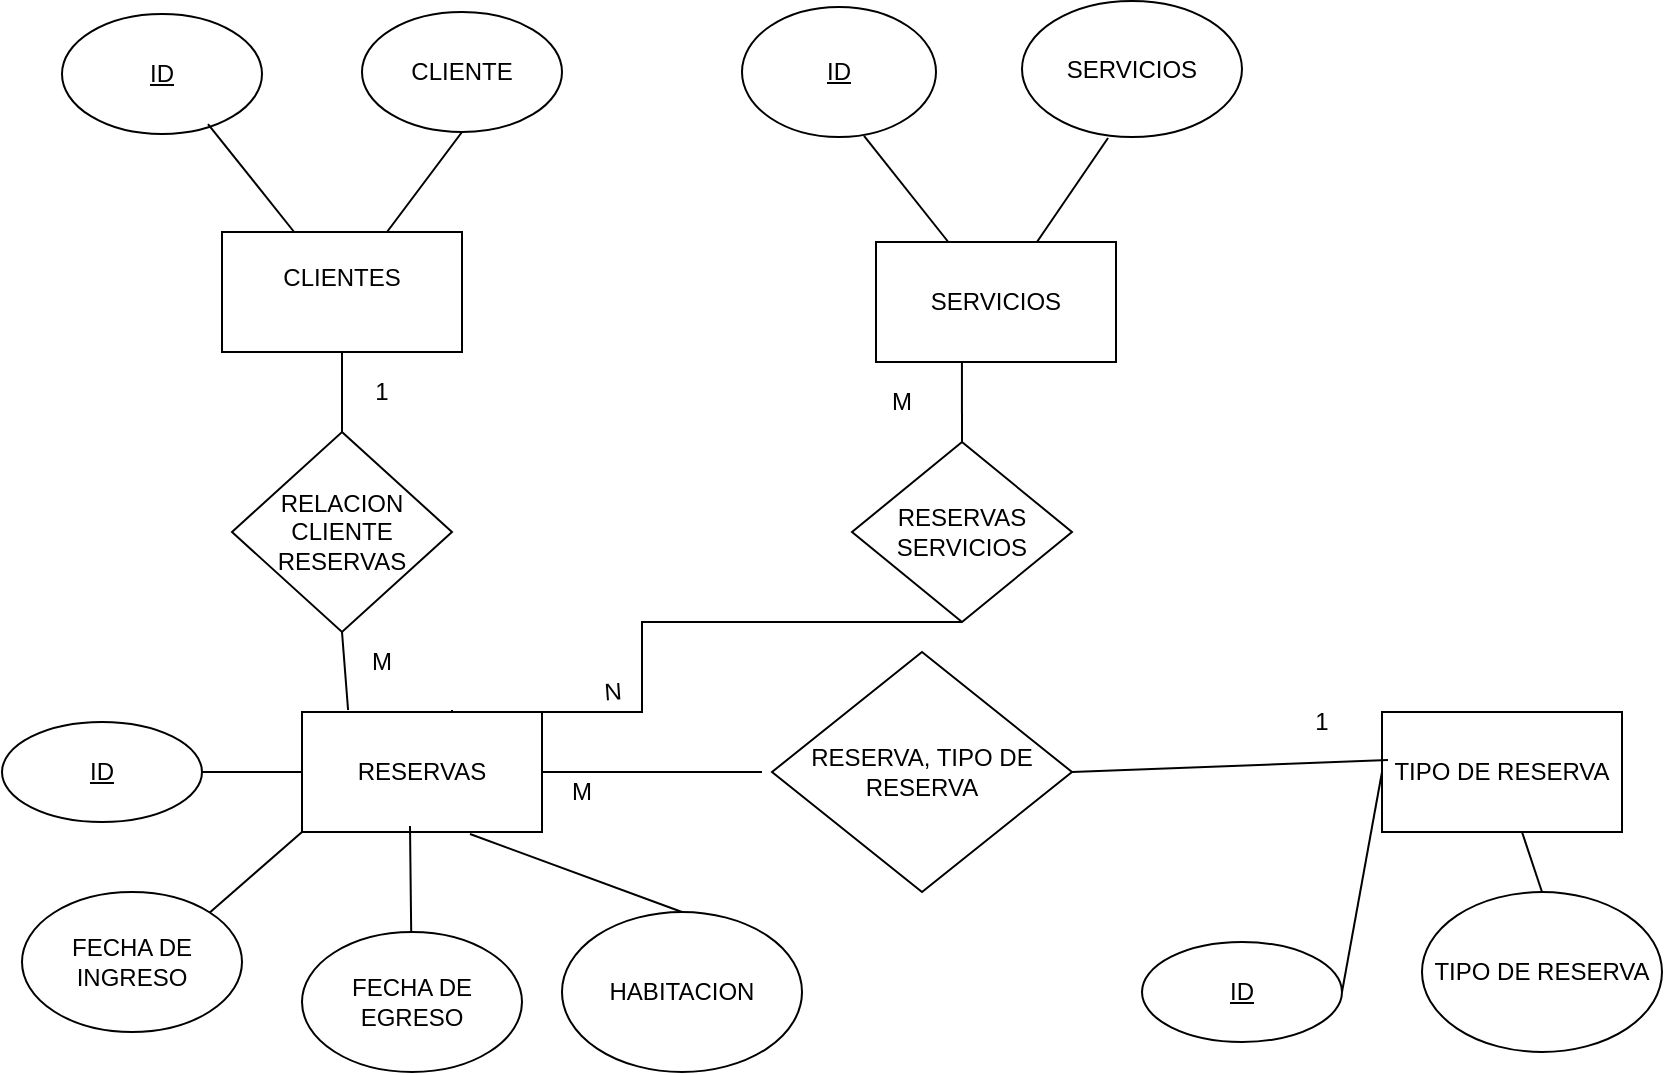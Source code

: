 <mxfile version="26.0.14">
  <diagram name="Page-1" id="WUP5zT0RCIquhupTaSED">
    <mxGraphModel dx="880" dy="426" grid="1" gridSize="10" guides="1" tooltips="1" connect="1" arrows="1" fold="1" page="1" pageScale="1" pageWidth="850" pageHeight="1100" math="0" shadow="0">
      <root>
        <mxCell id="0" />
        <mxCell id="1" parent="0" />
        <mxCell id="DXs6LCgzcOXIcyk6Eb1--1" value="CLIENTES&lt;div&gt;&lt;br&gt;&lt;/div&gt;" style="rounded=0;whiteSpace=wrap;html=1;" parent="1" vertex="1">
          <mxGeometry x="110" y="130" width="120" height="60" as="geometry" />
        </mxCell>
        <mxCell id="DXs6LCgzcOXIcyk6Eb1--2" value="&lt;u&gt;ID&lt;/u&gt;" style="ellipse;whiteSpace=wrap;html=1;" parent="1" vertex="1">
          <mxGeometry x="30" y="21" width="100" height="60" as="geometry" />
        </mxCell>
        <mxCell id="DXs6LCgzcOXIcyk6Eb1--3" value="CLIENTE" style="ellipse;whiteSpace=wrap;html=1;" parent="1" vertex="1">
          <mxGeometry x="180" y="20" width="100" height="60" as="geometry" />
        </mxCell>
        <mxCell id="DXs6LCgzcOXIcyk6Eb1--7" style="edgeStyle=none;rounded=0;orthogonalLoop=1;jettySize=auto;html=1;exitX=0.5;exitY=0;exitDx=0;exitDy=0;endArrow=baseDash;startFill=0;endFill=0;" parent="1" edge="1">
          <mxGeometry relative="1" as="geometry">
            <mxPoint x="170" y="131" as="sourcePoint" />
            <mxPoint x="170" y="131" as="targetPoint" />
          </mxGeometry>
        </mxCell>
        <mxCell id="DXs6LCgzcOXIcyk6Eb1--8" value="" style="endArrow=none;html=1;rounded=0;entryX=0.5;entryY=1;entryDx=0;entryDy=0;" parent="1" source="DXs6LCgzcOXIcyk6Eb1--1" target="DXs6LCgzcOXIcyk6Eb1--3" edge="1">
          <mxGeometry width="50" height="50" relative="1" as="geometry">
            <mxPoint x="390" y="250" as="sourcePoint" />
            <mxPoint x="440" y="200" as="targetPoint" />
          </mxGeometry>
        </mxCell>
        <mxCell id="DXs6LCgzcOXIcyk6Eb1--9" value="" style="endArrow=none;html=1;rounded=0;exitX=0.73;exitY=0.917;exitDx=0;exitDy=0;exitPerimeter=0;" parent="1" source="DXs6LCgzcOXIcyk6Eb1--2" target="DXs6LCgzcOXIcyk6Eb1--1" edge="1">
          <mxGeometry width="50" height="50" relative="1" as="geometry">
            <mxPoint x="390" y="250" as="sourcePoint" />
            <mxPoint x="440" y="200" as="targetPoint" />
          </mxGeometry>
        </mxCell>
        <mxCell id="DXs6LCgzcOXIcyk6Eb1--10" value="SERVICIOS" style="rounded=0;whiteSpace=wrap;html=1;" parent="1" vertex="1">
          <mxGeometry x="437" y="135" width="120" height="60" as="geometry" />
        </mxCell>
        <mxCell id="DXs6LCgzcOXIcyk6Eb1--11" style="edgeStyle=none;rounded=0;orthogonalLoop=1;jettySize=auto;html=1;exitX=0.5;exitY=0;exitDx=0;exitDy=0;endArrow=baseDash;startFill=0;endFill=0;" parent="1" edge="1">
          <mxGeometry relative="1" as="geometry">
            <mxPoint x="497" y="136" as="sourcePoint" />
            <mxPoint x="497" y="136" as="targetPoint" />
          </mxGeometry>
        </mxCell>
        <mxCell id="DXs6LCgzcOXIcyk6Eb1--12" value="" style="endArrow=none;html=1;rounded=0;entryX=0.391;entryY=1.007;entryDx=0;entryDy=0;entryPerimeter=0;" parent="1" source="DXs6LCgzcOXIcyk6Eb1--10" target="DXs6LCgzcOXIcyk6Eb1--16" edge="1">
          <mxGeometry width="50" height="50" relative="1" as="geometry">
            <mxPoint x="717" y="255" as="sourcePoint" />
            <mxPoint x="557" y="85" as="targetPoint" />
          </mxGeometry>
        </mxCell>
        <mxCell id="DXs6LCgzcOXIcyk6Eb1--13" value="" style="endArrow=none;html=1;rounded=0;exitX=0.629;exitY=0.992;exitDx=0;exitDy=0;exitPerimeter=0;" parent="1" source="DXs6LCgzcOXIcyk6Eb1--15" target="DXs6LCgzcOXIcyk6Eb1--10" edge="1">
          <mxGeometry width="50" height="50" relative="1" as="geometry">
            <mxPoint x="480" y="90" as="sourcePoint" />
            <mxPoint x="767" y="205" as="targetPoint" />
          </mxGeometry>
        </mxCell>
        <mxCell id="DXs6LCgzcOXIcyk6Eb1--15" value="&lt;u&gt;ID&lt;/u&gt;" style="ellipse;whiteSpace=wrap;html=1;" parent="1" vertex="1">
          <mxGeometry x="370" y="17.5" width="97" height="65" as="geometry" />
        </mxCell>
        <mxCell id="DXs6LCgzcOXIcyk6Eb1--16" value="SERVICIOS" style="ellipse;whiteSpace=wrap;html=1;" parent="1" vertex="1">
          <mxGeometry x="510" y="14.5" width="110" height="68" as="geometry" />
        </mxCell>
        <mxCell id="DXs6LCgzcOXIcyk6Eb1--17" value="RESERVAS" style="rounded=0;whiteSpace=wrap;html=1;" parent="1" vertex="1">
          <mxGeometry x="150" y="370" width="120" height="60" as="geometry" />
        </mxCell>
        <mxCell id="DXs6LCgzcOXIcyk6Eb1--18" value="&lt;u&gt;ID&lt;/u&gt;" style="ellipse;whiteSpace=wrap;html=1;" parent="1" vertex="1">
          <mxGeometry y="375" width="100" height="50" as="geometry" />
        </mxCell>
        <mxCell id="DXs6LCgzcOXIcyk6Eb1--20" value="FECHA DE INGRESO" style="ellipse;whiteSpace=wrap;html=1;" parent="1" vertex="1">
          <mxGeometry x="10" y="460" width="110" height="70" as="geometry" />
        </mxCell>
        <mxCell id="DXs6LCgzcOXIcyk6Eb1--21" value="FECHA DE EGRESO" style="ellipse;whiteSpace=wrap;html=1;" parent="1" vertex="1">
          <mxGeometry x="150" y="480" width="110" height="70" as="geometry" />
        </mxCell>
        <mxCell id="DXs6LCgzcOXIcyk6Eb1--22" value="HABITACION&lt;span style=&quot;color: rgba(0, 0, 0, 0); font-family: monospace; font-size: 0px; text-align: start; text-wrap-mode: nowrap;&quot;&gt;%3CmxGraphModel%3E%3Croot%3E%3CmxCell%20id%3D%220%22%2F%3E%3CmxCell%20id%3D%221%22%20parent%3D%220%22%2F%3E%3CmxCell%20id%3D%222%22%20value%3D%22FECHA%20DE%20INGRESO%22%20style%3D%22ellipse%3BwhiteSpace%3Dwrap%3Bhtml%3D1%3B%22%20vertex%3D%221%22%20parent%3D%221%22%3E%3CmxGeometry%20x%3D%2210%22%20y%3D%22460%22%20width%3D%22110%22%20height%3D%2270%22%20as%3D%22geometry%22%2F%3E%3C%2FmxCell%3E%3C%2Froot%3E%3C%2FmxGraphModel%3E&lt;/span&gt;" style="ellipse;whiteSpace=wrap;html=1;" parent="1" vertex="1">
          <mxGeometry x="280" y="470" width="120" height="80" as="geometry" />
        </mxCell>
        <mxCell id="DXs6LCgzcOXIcyk6Eb1--23" value="TIPO DE RESERVA" style="ellipse;whiteSpace=wrap;html=1;" parent="1" vertex="1">
          <mxGeometry x="710" y="460" width="120" height="80" as="geometry" />
        </mxCell>
        <mxCell id="DXs6LCgzcOXIcyk6Eb1--25" value="" style="endArrow=none;html=1;rounded=0;entryX=0.7;entryY=1.017;entryDx=0;entryDy=0;entryPerimeter=0;exitX=0.5;exitY=0;exitDx=0;exitDy=0;" parent="1" source="DXs6LCgzcOXIcyk6Eb1--22" target="DXs6LCgzcOXIcyk6Eb1--17" edge="1">
          <mxGeometry width="50" height="50" relative="1" as="geometry">
            <mxPoint x="230" y="550" as="sourcePoint" />
            <mxPoint x="280" y="500" as="targetPoint" />
          </mxGeometry>
        </mxCell>
        <mxCell id="DXs6LCgzcOXIcyk6Eb1--26" value="" style="endArrow=none;html=1;rounded=0;entryX=0.45;entryY=0.95;entryDx=0;entryDy=0;entryPerimeter=0;" parent="1" source="DXs6LCgzcOXIcyk6Eb1--21" target="DXs6LCgzcOXIcyk6Eb1--17" edge="1">
          <mxGeometry width="50" height="50" relative="1" as="geometry">
            <mxPoint x="390" y="360" as="sourcePoint" />
            <mxPoint x="210" y="490" as="targetPoint" />
            <Array as="points" />
          </mxGeometry>
        </mxCell>
        <mxCell id="DXs6LCgzcOXIcyk6Eb1--27" value="" style="endArrow=none;html=1;rounded=0;entryX=0;entryY=1;entryDx=0;entryDy=0;exitX=1;exitY=0;exitDx=0;exitDy=0;" parent="1" source="DXs6LCgzcOXIcyk6Eb1--20" target="DXs6LCgzcOXIcyk6Eb1--17" edge="1">
          <mxGeometry width="50" height="50" relative="1" as="geometry">
            <mxPoint x="390" y="360" as="sourcePoint" />
            <mxPoint x="440" y="310" as="targetPoint" />
          </mxGeometry>
        </mxCell>
        <mxCell id="DXs6LCgzcOXIcyk6Eb1--28" value="" style="endArrow=none;html=1;rounded=0;entryX=1;entryY=0.5;entryDx=0;entryDy=0;exitX=0;exitY=0.5;exitDx=0;exitDy=0;" parent="1" source="DXs6LCgzcOXIcyk6Eb1--17" target="DXs6LCgzcOXIcyk6Eb1--18" edge="1">
          <mxGeometry width="50" height="50" relative="1" as="geometry">
            <mxPoint x="390" y="360" as="sourcePoint" />
            <mxPoint x="440" y="310" as="targetPoint" />
          </mxGeometry>
        </mxCell>
        <mxCell id="DXs6LCgzcOXIcyk6Eb1--30" value="RELACION CLIENTE RESERVAS" style="rhombus;whiteSpace=wrap;html=1;" parent="1" vertex="1">
          <mxGeometry x="115" y="230" width="110" height="100" as="geometry" />
        </mxCell>
        <mxCell id="DXs6LCgzcOXIcyk6Eb1--31" value="" style="endArrow=none;html=1;rounded=0;entryX=0.5;entryY=1;entryDx=0;entryDy=0;exitX=0.5;exitY=0;exitDx=0;exitDy=0;" parent="1" source="DXs6LCgzcOXIcyk6Eb1--30" target="DXs6LCgzcOXIcyk6Eb1--1" edge="1">
          <mxGeometry width="50" height="50" relative="1" as="geometry">
            <mxPoint x="310" y="360" as="sourcePoint" />
            <mxPoint x="360" y="310" as="targetPoint" />
          </mxGeometry>
        </mxCell>
        <mxCell id="DXs6LCgzcOXIcyk6Eb1--32" value="" style="endArrow=none;html=1;rounded=0;exitX=0.192;exitY=-0.017;exitDx=0;exitDy=0;entryX=0.5;entryY=1;entryDx=0;entryDy=0;exitPerimeter=0;" parent="1" source="DXs6LCgzcOXIcyk6Eb1--17" target="DXs6LCgzcOXIcyk6Eb1--30" edge="1">
          <mxGeometry width="50" height="50" relative="1" as="geometry">
            <mxPoint x="310" y="360" as="sourcePoint" />
            <mxPoint x="360" y="310" as="targetPoint" />
          </mxGeometry>
        </mxCell>
        <mxCell id="DXs6LCgzcOXIcyk6Eb1--33" style="edgeStyle=none;shape=link;rounded=0;orthogonalLoop=1;jettySize=auto;html=1;exitX=0;exitY=1;exitDx=0;exitDy=0;" parent="1" source="DXs6LCgzcOXIcyk6Eb1--30" target="DXs6LCgzcOXIcyk6Eb1--30" edge="1">
          <mxGeometry relative="1" as="geometry" />
        </mxCell>
        <mxCell id="DXs6LCgzcOXIcyk6Eb1--34" value="1" style="text;html=1;align=center;verticalAlign=middle;whiteSpace=wrap;rounded=0;" parent="1" vertex="1">
          <mxGeometry x="160" y="195" width="60" height="30" as="geometry" />
        </mxCell>
        <mxCell id="DXs6LCgzcOXIcyk6Eb1--35" value="M" style="text;html=1;align=center;verticalAlign=middle;whiteSpace=wrap;rounded=0;" parent="1" vertex="1">
          <mxGeometry x="160" y="330" width="60" height="30" as="geometry" />
        </mxCell>
        <mxCell id="DXs6LCgzcOXIcyk6Eb1--36" value="RESERVAS&lt;div&gt;SERVICIOS&lt;/div&gt;" style="rhombus;whiteSpace=wrap;html=1;" parent="1" vertex="1">
          <mxGeometry x="425" y="235" width="110" height="90" as="geometry" />
        </mxCell>
        <mxCell id="DXs6LCgzcOXIcyk6Eb1--37" value="" style="endArrow=none;html=1;rounded=0;edgeStyle=orthogonalEdgeStyle;entryX=0.5;entryY=1;entryDx=0;entryDy=0;" parent="1" target="DXs6LCgzcOXIcyk6Eb1--36" edge="1">
          <mxGeometry width="50" height="50" relative="1" as="geometry">
            <mxPoint x="225" y="369" as="sourcePoint" />
            <mxPoint x="310" y="299" as="targetPoint" />
            <Array as="points">
              <mxPoint x="225" y="370" />
              <mxPoint x="320" y="370" />
              <mxPoint x="320" y="325" />
            </Array>
          </mxGeometry>
        </mxCell>
        <mxCell id="DXs6LCgzcOXIcyk6Eb1--39" value="M" style="text;html=1;align=center;verticalAlign=middle;whiteSpace=wrap;rounded=0;" parent="1" vertex="1">
          <mxGeometry x="420" y="200" width="60" height="30" as="geometry" />
        </mxCell>
        <mxCell id="DXs6LCgzcOXIcyk6Eb1--40" value="N" style="text;html=1;align=center;verticalAlign=middle;resizable=0;points=[];autosize=1;strokeColor=none;fillColor=none;rotation=-4;" parent="1" vertex="1">
          <mxGeometry x="290" y="345" width="30" height="30" as="geometry" />
        </mxCell>
        <mxCell id="DXs6LCgzcOXIcyk6Eb1--41" value="" style="endArrow=none;html=1;rounded=0;edgeStyle=orthogonalEdgeStyle;entryX=0.358;entryY=1;entryDx=0;entryDy=0;exitX=0.5;exitY=0;exitDx=0;exitDy=0;entryPerimeter=0;" parent="1" source="DXs6LCgzcOXIcyk6Eb1--36" target="DXs6LCgzcOXIcyk6Eb1--10" edge="1">
          <mxGeometry width="50" height="50" relative="1" as="geometry">
            <mxPoint x="310" y="360" as="sourcePoint" />
            <mxPoint x="360" y="310" as="targetPoint" />
          </mxGeometry>
        </mxCell>
        <mxCell id="LRSx59eor6NSmyUwWi5b-2" value="TIPO DE RESERVA" style="rounded=0;whiteSpace=wrap;html=1;" vertex="1" parent="1">
          <mxGeometry x="690" y="370" width="120" height="60" as="geometry" />
        </mxCell>
        <mxCell id="LRSx59eor6NSmyUwWi5b-4" value="" style="endArrow=none;html=1;rounded=0;exitX=0.5;exitY=0;exitDx=0;exitDy=0;" edge="1" parent="1" source="DXs6LCgzcOXIcyk6Eb1--23" target="LRSx59eor6NSmyUwWi5b-2">
          <mxGeometry relative="1" as="geometry">
            <mxPoint x="460" y="410" as="sourcePoint" />
            <mxPoint x="620" y="410" as="targetPoint" />
          </mxGeometry>
        </mxCell>
        <mxCell id="LRSx59eor6NSmyUwWi5b-5" value="&lt;u&gt;ID&lt;/u&gt;" style="ellipse;whiteSpace=wrap;html=1;" vertex="1" parent="1">
          <mxGeometry x="570" y="485" width="100" height="50" as="geometry" />
        </mxCell>
        <mxCell id="LRSx59eor6NSmyUwWi5b-6" value="" style="endArrow=none;html=1;rounded=0;exitX=1;exitY=0.5;exitDx=0;exitDy=0;entryX=0;entryY=0.5;entryDx=0;entryDy=0;" edge="1" parent="1" source="LRSx59eor6NSmyUwWi5b-5" target="LRSx59eor6NSmyUwWi5b-2">
          <mxGeometry relative="1" as="geometry">
            <mxPoint x="550" y="420" as="sourcePoint" />
            <mxPoint x="630" y="405" as="targetPoint" />
          </mxGeometry>
        </mxCell>
        <mxCell id="LRSx59eor6NSmyUwWi5b-7" value="RESERVA, TIPO DE RESERVA" style="rhombus;whiteSpace=wrap;html=1;" vertex="1" parent="1">
          <mxGeometry x="385" y="340" width="150" height="120" as="geometry" />
        </mxCell>
        <mxCell id="LRSx59eor6NSmyUwWi5b-8" style="edgeStyle=none;shape=link;rounded=0;orthogonalLoop=1;jettySize=auto;html=1;exitX=0;exitY=1;exitDx=0;exitDy=0;" edge="1" parent="1" source="LRSx59eor6NSmyUwWi5b-7" target="LRSx59eor6NSmyUwWi5b-7">
          <mxGeometry relative="1" as="geometry" />
        </mxCell>
        <mxCell id="LRSx59eor6NSmyUwWi5b-9" value="M" style="text;html=1;align=center;verticalAlign=middle;whiteSpace=wrap;rounded=0;" vertex="1" parent="1">
          <mxGeometry x="260" y="395" width="60" height="30" as="geometry" />
        </mxCell>
        <mxCell id="LRSx59eor6NSmyUwWi5b-10" value="" style="endArrow=none;html=1;rounded=0;exitX=1;exitY=0.5;exitDx=0;exitDy=0;entryX=0.025;entryY=0.4;entryDx=0;entryDy=0;entryPerimeter=0;" edge="1" parent="1" source="LRSx59eor6NSmyUwWi5b-7" target="LRSx59eor6NSmyUwWi5b-2">
          <mxGeometry relative="1" as="geometry">
            <mxPoint x="340" y="340" as="sourcePoint" />
            <mxPoint x="500" y="340" as="targetPoint" />
          </mxGeometry>
        </mxCell>
        <mxCell id="LRSx59eor6NSmyUwWi5b-13" value="" style="endArrow=none;html=1;rounded=0;exitX=1;exitY=0.5;exitDx=0;exitDy=0;" edge="1" parent="1" source="DXs6LCgzcOXIcyk6Eb1--17">
          <mxGeometry relative="1" as="geometry">
            <mxPoint x="265" y="389.5" as="sourcePoint" />
            <mxPoint x="380" y="400" as="targetPoint" />
          </mxGeometry>
        </mxCell>
        <mxCell id="LRSx59eor6NSmyUwWi5b-14" value="1" style="text;html=1;align=center;verticalAlign=middle;whiteSpace=wrap;rounded=0;" vertex="1" parent="1">
          <mxGeometry x="630" y="360" width="60" height="30" as="geometry" />
        </mxCell>
      </root>
    </mxGraphModel>
  </diagram>
</mxfile>
